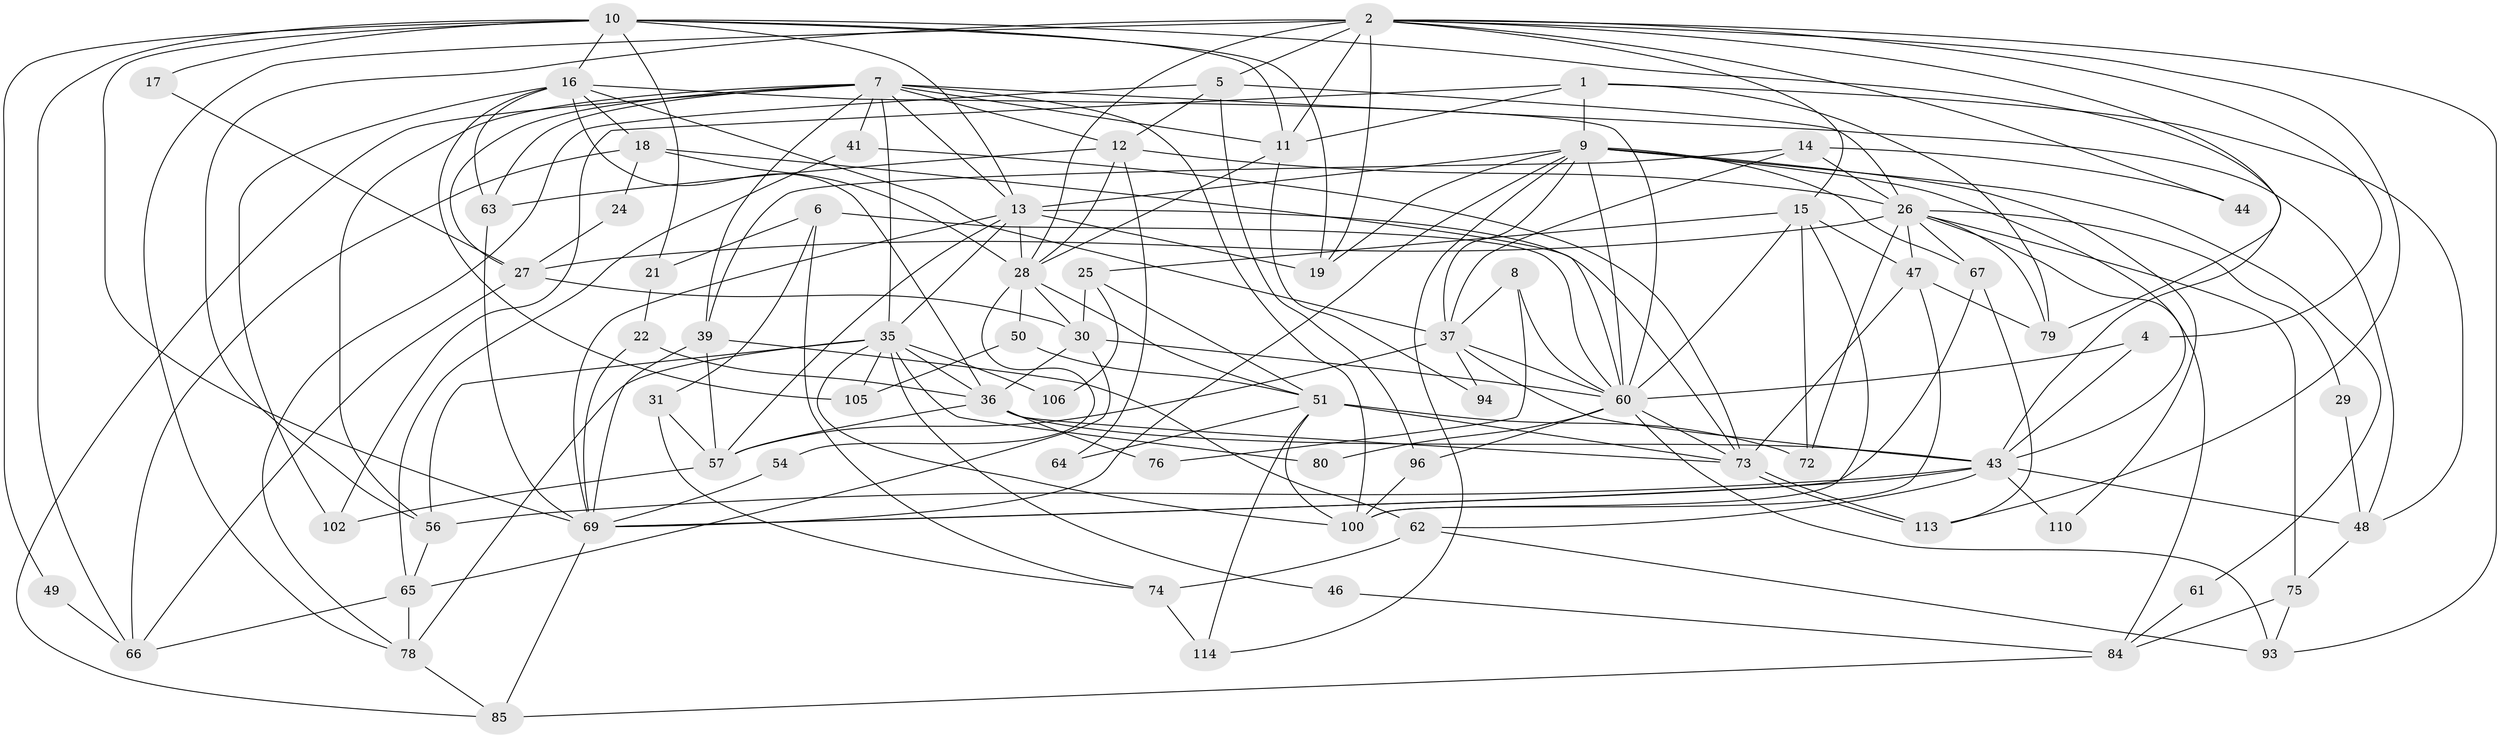 // original degree distribution, {3: 0.21951219512195122, 5: 0.2032520325203252, 4: 0.2682926829268293, 7: 0.032520325203252036, 2: 0.16260162601626016, 6: 0.10569105691056911, 8: 0.008130081300813009}
// Generated by graph-tools (version 1.1) at 2025/18/03/04/25 18:18:33]
// undirected, 73 vertices, 185 edges
graph export_dot {
graph [start="1"]
  node [color=gray90,style=filled];
  1 [super="+38"];
  2 [super="+53+99+3"];
  4;
  5 [super="+120"];
  6;
  7 [super="+92+32+58"];
  8;
  9 [super="+20+98"];
  10 [super="+81"];
  11 [super="+91"];
  12 [super="+23"];
  13 [super="+42"];
  14;
  15 [super="+34"];
  16 [super="+90"];
  17;
  18 [super="+95"];
  19 [super="+82"];
  21;
  22;
  24;
  25;
  26 [super="+33+107"];
  27;
  28 [super="+117"];
  29;
  30;
  31;
  35 [super="+40+118"];
  36 [super="+68+70"];
  37 [super="+52"];
  39 [super="+121"];
  41 [super="+77"];
  43 [super="+45+59"];
  44;
  46;
  47 [super="+103"];
  48;
  49;
  50;
  51 [super="+86+55"];
  54;
  56;
  57;
  60 [super="+83"];
  61;
  62 [super="+116"];
  63;
  64;
  65 [super="+101"];
  66 [super="+119"];
  67 [super="+71"];
  69 [super="+89"];
  72;
  73;
  74;
  75;
  76;
  78;
  79;
  80;
  84;
  85;
  93;
  94;
  96;
  100 [super="+104"];
  102;
  105;
  106;
  110;
  113;
  114;
  1 -- 102;
  1 -- 11;
  1 -- 48;
  1 -- 9;
  1 -- 79;
  2 -- 19 [weight=2];
  2 -- 93;
  2 -- 56;
  2 -- 44;
  2 -- 5;
  2 -- 4;
  2 -- 78;
  2 -- 113;
  2 -- 11;
  2 -- 28;
  2 -- 79;
  2 -- 15;
  4 -- 43;
  4 -- 60;
  5 -- 78;
  5 -- 96;
  5 -- 12;
  5 -- 26;
  6 -- 74;
  6 -- 21;
  6 -- 31;
  6 -- 60;
  7 -- 27;
  7 -- 63;
  7 -- 85;
  7 -- 100 [weight=3];
  7 -- 39 [weight=2];
  7 -- 56;
  7 -- 13;
  7 -- 11;
  7 -- 41 [weight=2];
  7 -- 35;
  7 -- 48;
  7 -- 12;
  8 -- 37;
  8 -- 76;
  8 -- 60;
  9 -- 60 [weight=2];
  9 -- 13;
  9 -- 114;
  9 -- 67;
  9 -- 19 [weight=2];
  9 -- 43;
  9 -- 61;
  9 -- 110;
  9 -- 37;
  9 -- 69;
  10 -- 66;
  10 -- 16;
  10 -- 17;
  10 -- 49;
  10 -- 19;
  10 -- 21;
  10 -- 13;
  10 -- 69;
  10 -- 43;
  10 -- 11;
  11 -- 28;
  11 -- 94;
  12 -- 64;
  12 -- 26 [weight=2];
  12 -- 28;
  12 -- 63;
  13 -- 35;
  13 -- 73;
  13 -- 57;
  13 -- 28;
  13 -- 69;
  13 -- 19;
  14 -- 37;
  14 -- 44;
  14 -- 26;
  14 -- 39;
  15 -- 47;
  15 -- 100;
  15 -- 72;
  15 -- 25;
  15 -- 60;
  16 -- 37;
  16 -- 36;
  16 -- 63;
  16 -- 102;
  16 -- 105;
  16 -- 18;
  16 -- 60;
  17 -- 27;
  18 -- 28;
  18 -- 66;
  18 -- 24;
  18 -- 60;
  21 -- 22;
  22 -- 69;
  22 -- 36;
  24 -- 27;
  25 -- 30;
  25 -- 106;
  25 -- 51;
  26 -- 84;
  26 -- 67;
  26 -- 72;
  26 -- 29;
  26 -- 47;
  26 -- 27;
  26 -- 75;
  26 -- 79;
  27 -- 30;
  27 -- 66;
  28 -- 30;
  28 -- 51;
  28 -- 50;
  28 -- 54;
  29 -- 48;
  30 -- 36;
  30 -- 65;
  30 -- 60;
  31 -- 57;
  31 -- 74;
  35 -- 36;
  35 -- 78;
  35 -- 80;
  35 -- 46;
  35 -- 100;
  35 -- 56;
  35 -- 105;
  35 -- 106;
  36 -- 73;
  36 -- 57;
  36 -- 76;
  36 -- 43;
  37 -- 94;
  37 -- 57;
  37 -- 43;
  37 -- 60;
  39 -- 57;
  39 -- 62;
  39 -- 69;
  41 -- 73;
  41 -- 65;
  43 -- 62 [weight=2];
  43 -- 69;
  43 -- 56;
  43 -- 110;
  43 -- 48;
  46 -- 84;
  47 -- 73;
  47 -- 79;
  47 -- 100;
  48 -- 75;
  49 -- 66;
  50 -- 105;
  50 -- 51;
  51 -- 73;
  51 -- 72;
  51 -- 64;
  51 -- 114;
  51 -- 100;
  54 -- 69;
  56 -- 65;
  57 -- 102;
  60 -- 93;
  60 -- 73;
  60 -- 96;
  60 -- 80;
  61 -- 84;
  62 -- 74 [weight=2];
  62 -- 93;
  63 -- 69;
  65 -- 66;
  65 -- 78;
  67 -- 113;
  67 -- 69;
  69 -- 85;
  73 -- 113;
  73 -- 113;
  74 -- 114;
  75 -- 84;
  75 -- 93;
  78 -- 85;
  84 -- 85;
  96 -- 100;
}

